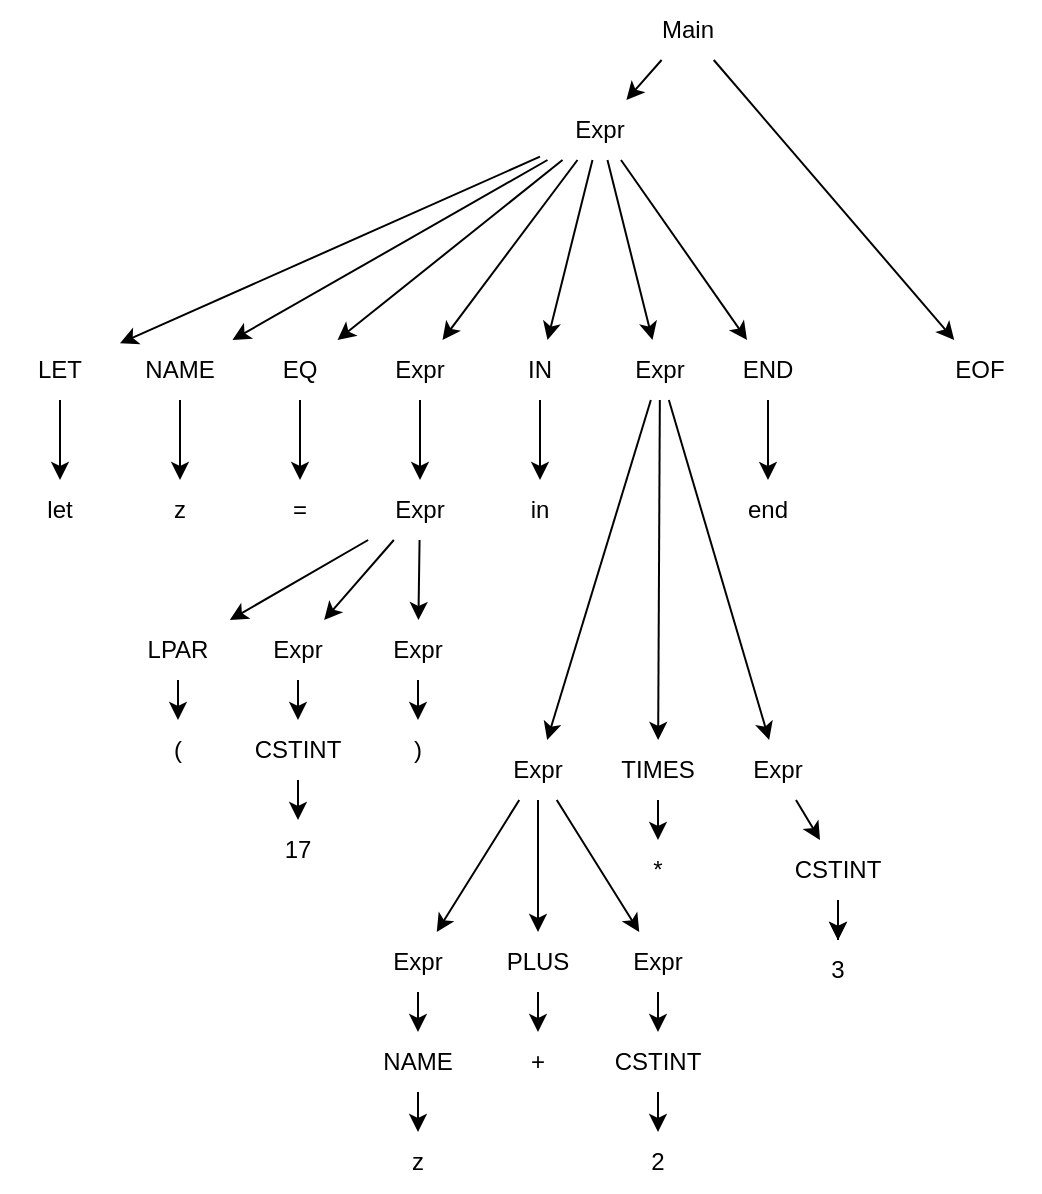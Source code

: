 <mxfile version="18.1.2" type="device"><diagram id="aTSwBltrodthj7S9auIR" name="Page-1"><mxGraphModel dx="1261" dy="699" grid="1" gridSize="10" guides="1" tooltips="1" connect="1" arrows="1" fold="1" page="1" pageScale="1" pageWidth="827" pageHeight="1169" math="0" shadow="0"><root><mxCell id="0"/><mxCell id="1" parent="0"/><mxCell id="fvxdF9xpU6vM3c0ENCSr-1" value="Main" style="text;html=1;strokeColor=none;fillColor=none;align=center;verticalAlign=middle;whiteSpace=wrap;rounded=0;" vertex="1" parent="1"><mxGeometry x="384" y="80" width="60" height="30" as="geometry"/></mxCell><mxCell id="fvxdF9xpU6vM3c0ENCSr-2" value="EOF" style="text;html=1;strokeColor=none;fillColor=none;align=center;verticalAlign=middle;whiteSpace=wrap;rounded=0;" vertex="1" parent="1"><mxGeometry x="530" y="250" width="60" height="30" as="geometry"/></mxCell><mxCell id="fvxdF9xpU6vM3c0ENCSr-3" value="Expr" style="text;html=1;strokeColor=none;fillColor=none;align=center;verticalAlign=middle;whiteSpace=wrap;rounded=0;" vertex="1" parent="1"><mxGeometry x="340" y="130" width="60" height="30" as="geometry"/></mxCell><mxCell id="fvxdF9xpU6vM3c0ENCSr-4" value="" style="endArrow=classic;html=1;rounded=0;" edge="1" parent="1" source="fvxdF9xpU6vM3c0ENCSr-1" target="fvxdF9xpU6vM3c0ENCSr-3"><mxGeometry width="50" height="50" relative="1" as="geometry"><mxPoint x="390" y="300" as="sourcePoint"/><mxPoint x="440" y="250" as="targetPoint"/></mxGeometry></mxCell><mxCell id="fvxdF9xpU6vM3c0ENCSr-6" value="LET" style="text;html=1;strokeColor=none;fillColor=none;align=center;verticalAlign=middle;whiteSpace=wrap;rounded=0;" vertex="1" parent="1"><mxGeometry x="70" y="250" width="60" height="30" as="geometry"/></mxCell><mxCell id="fvxdF9xpU6vM3c0ENCSr-7" value="NAME" style="text;html=1;strokeColor=none;fillColor=none;align=center;verticalAlign=middle;whiteSpace=wrap;rounded=0;" vertex="1" parent="1"><mxGeometry x="130" y="250" width="60" height="30" as="geometry"/></mxCell><mxCell id="fvxdF9xpU6vM3c0ENCSr-8" value="EQ" style="text;html=1;strokeColor=none;fillColor=none;align=center;verticalAlign=middle;whiteSpace=wrap;rounded=0;" vertex="1" parent="1"><mxGeometry x="190" y="250" width="60" height="30" as="geometry"/></mxCell><mxCell id="fvxdF9xpU6vM3c0ENCSr-9" value="Expr" style="text;html=1;strokeColor=none;fillColor=none;align=center;verticalAlign=middle;whiteSpace=wrap;rounded=0;" vertex="1" parent="1"><mxGeometry x="250" y="250" width="60" height="30" as="geometry"/></mxCell><mxCell id="fvxdF9xpU6vM3c0ENCSr-10" value="IN" style="text;html=1;strokeColor=none;fillColor=none;align=center;verticalAlign=middle;whiteSpace=wrap;rounded=0;" vertex="1" parent="1"><mxGeometry x="310" y="250" width="60" height="30" as="geometry"/></mxCell><mxCell id="fvxdF9xpU6vM3c0ENCSr-11" value="Expr" style="text;html=1;strokeColor=none;fillColor=none;align=center;verticalAlign=middle;whiteSpace=wrap;rounded=0;" vertex="1" parent="1"><mxGeometry x="370" y="250" width="60" height="30" as="geometry"/></mxCell><mxCell id="fvxdF9xpU6vM3c0ENCSr-12" value="END" style="text;html=1;strokeColor=none;fillColor=none;align=center;verticalAlign=middle;whiteSpace=wrap;rounded=0;" vertex="1" parent="1"><mxGeometry x="424" y="250" width="60" height="30" as="geometry"/></mxCell><mxCell id="fvxdF9xpU6vM3c0ENCSr-13" value="" style="endArrow=classic;html=1;rounded=0;" edge="1" parent="1" source="fvxdF9xpU6vM3c0ENCSr-3" target="fvxdF9xpU6vM3c0ENCSr-6"><mxGeometry width="50" height="50" relative="1" as="geometry"><mxPoint x="390" y="300" as="sourcePoint"/><mxPoint x="440" y="250" as="targetPoint"/></mxGeometry></mxCell><mxCell id="fvxdF9xpU6vM3c0ENCSr-14" value="" style="endArrow=classic;html=1;rounded=0;" edge="1" parent="1" source="fvxdF9xpU6vM3c0ENCSr-3" target="fvxdF9xpU6vM3c0ENCSr-7"><mxGeometry width="50" height="50" relative="1" as="geometry"><mxPoint x="350" y="170" as="sourcePoint"/><mxPoint x="125" y="260" as="targetPoint"/></mxGeometry></mxCell><mxCell id="fvxdF9xpU6vM3c0ENCSr-15" value="" style="endArrow=classic;html=1;rounded=0;" edge="1" parent="1" source="fvxdF9xpU6vM3c0ENCSr-3" target="fvxdF9xpU6vM3c0ENCSr-8"><mxGeometry width="50" height="50" relative="1" as="geometry"><mxPoint x="365" y="170" as="sourcePoint"/><mxPoint x="185" y="260" as="targetPoint"/></mxGeometry></mxCell><mxCell id="fvxdF9xpU6vM3c0ENCSr-16" value="" style="endArrow=classic;html=1;rounded=0;" edge="1" parent="1" source="fvxdF9xpU6vM3c0ENCSr-3" target="fvxdF9xpU6vM3c0ENCSr-12"><mxGeometry width="50" height="50" relative="1" as="geometry"><mxPoint x="375" y="180" as="sourcePoint"/><mxPoint x="195" y="270" as="targetPoint"/></mxGeometry></mxCell><mxCell id="fvxdF9xpU6vM3c0ENCSr-17" value="" style="endArrow=classic;html=1;rounded=0;" edge="1" parent="1" source="fvxdF9xpU6vM3c0ENCSr-3" target="fvxdF9xpU6vM3c0ENCSr-11"><mxGeometry width="50" height="50" relative="1" as="geometry"><mxPoint x="385" y="190" as="sourcePoint"/><mxPoint x="205" y="280" as="targetPoint"/></mxGeometry></mxCell><mxCell id="fvxdF9xpU6vM3c0ENCSr-18" value="" style="endArrow=classic;html=1;rounded=0;" edge="1" parent="1" source="fvxdF9xpU6vM3c0ENCSr-3" target="fvxdF9xpU6vM3c0ENCSr-10"><mxGeometry width="50" height="50" relative="1" as="geometry"><mxPoint x="395" y="200" as="sourcePoint"/><mxPoint x="215" y="290" as="targetPoint"/></mxGeometry></mxCell><mxCell id="fvxdF9xpU6vM3c0ENCSr-19" value="" style="endArrow=classic;html=1;rounded=0;" edge="1" parent="1" source="fvxdF9xpU6vM3c0ENCSr-3" target="fvxdF9xpU6vM3c0ENCSr-9"><mxGeometry width="50" height="50" relative="1" as="geometry"><mxPoint x="405" y="210" as="sourcePoint"/><mxPoint x="225" y="300" as="targetPoint"/></mxGeometry></mxCell><mxCell id="fvxdF9xpU6vM3c0ENCSr-20" value="TIMES" style="text;html=1;strokeColor=none;fillColor=none;align=center;verticalAlign=middle;whiteSpace=wrap;rounded=0;" vertex="1" parent="1"><mxGeometry x="369" y="450" width="60" height="30" as="geometry"/></mxCell><mxCell id="fvxdF9xpU6vM3c0ENCSr-21" value="Expr" style="text;html=1;strokeColor=none;fillColor=none;align=center;verticalAlign=middle;whiteSpace=wrap;rounded=0;" vertex="1" parent="1"><mxGeometry x="429" y="450" width="60" height="30" as="geometry"/></mxCell><mxCell id="fvxdF9xpU6vM3c0ENCSr-22" value="Expr" style="text;html=1;strokeColor=none;fillColor=none;align=center;verticalAlign=middle;whiteSpace=wrap;rounded=0;" vertex="1" parent="1"><mxGeometry x="309" y="450" width="60" height="30" as="geometry"/></mxCell><mxCell id="fvxdF9xpU6vM3c0ENCSr-23" value="" style="endArrow=classic;html=1;rounded=0;" edge="1" parent="1" source="fvxdF9xpU6vM3c0ENCSr-11" target="fvxdF9xpU6vM3c0ENCSr-20"><mxGeometry width="50" height="50" relative="1" as="geometry"><mxPoint x="395" y="170" as="sourcePoint"/><mxPoint x="410" y="260" as="targetPoint"/></mxGeometry></mxCell><mxCell id="fvxdF9xpU6vM3c0ENCSr-24" value="" style="endArrow=classic;html=1;rounded=0;" edge="1" parent="1" source="fvxdF9xpU6vM3c0ENCSr-11" target="fvxdF9xpU6vM3c0ENCSr-21"><mxGeometry width="50" height="50" relative="1" as="geometry"><mxPoint x="410" y="290" as="sourcePoint"/><mxPoint x="410" y="330" as="targetPoint"/></mxGeometry></mxCell><mxCell id="fvxdF9xpU6vM3c0ENCSr-25" value="" style="endArrow=classic;html=1;rounded=0;" edge="1" parent="1" source="fvxdF9xpU6vM3c0ENCSr-11" target="fvxdF9xpU6vM3c0ENCSr-22"><mxGeometry width="50" height="50" relative="1" as="geometry"><mxPoint x="420" y="300" as="sourcePoint"/><mxPoint x="420" y="340" as="targetPoint"/></mxGeometry></mxCell><mxCell id="fvxdF9xpU6vM3c0ENCSr-50" value="" style="edgeStyle=orthogonalEdgeStyle;rounded=0;orthogonalLoop=1;jettySize=auto;html=1;" edge="1" parent="1" source="fvxdF9xpU6vM3c0ENCSr-26" target="fvxdF9xpU6vM3c0ENCSr-48"><mxGeometry relative="1" as="geometry"/></mxCell><mxCell id="fvxdF9xpU6vM3c0ENCSr-26" value="CSTINT" style="text;html=1;strokeColor=none;fillColor=none;align=center;verticalAlign=middle;whiteSpace=wrap;rounded=0;" vertex="1" parent="1"><mxGeometry x="459" y="500" width="60" height="30" as="geometry"/></mxCell><mxCell id="fvxdF9xpU6vM3c0ENCSr-27" value="" style="endArrow=classic;html=1;rounded=0;" edge="1" parent="1" source="fvxdF9xpU6vM3c0ENCSr-21" target="fvxdF9xpU6vM3c0ENCSr-26"><mxGeometry width="50" height="50" relative="1" as="geometry"><mxPoint x="409" y="420" as="sourcePoint"/><mxPoint x="452.636" y="460" as="targetPoint"/></mxGeometry></mxCell><mxCell id="fvxdF9xpU6vM3c0ENCSr-30" value="*" style="text;html=1;strokeColor=none;fillColor=none;align=center;verticalAlign=middle;whiteSpace=wrap;rounded=0;" vertex="1" parent="1"><mxGeometry x="369" y="500" width="60" height="30" as="geometry"/></mxCell><mxCell id="fvxdF9xpU6vM3c0ENCSr-31" value="PLUS" style="text;html=1;strokeColor=none;fillColor=none;align=center;verticalAlign=middle;whiteSpace=wrap;rounded=0;" vertex="1" parent="1"><mxGeometry x="309" y="546" width="60" height="30" as="geometry"/></mxCell><mxCell id="fvxdF9xpU6vM3c0ENCSr-32" value="" style="endArrow=classic;html=1;rounded=0;" edge="1" parent="1" source="fvxdF9xpU6vM3c0ENCSr-20" target="fvxdF9xpU6vM3c0ENCSr-30"><mxGeometry width="50" height="50" relative="1" as="geometry"><mxPoint x="421.857" y="420" as="sourcePoint"/><mxPoint x="456.143" y="460" as="targetPoint"/></mxGeometry></mxCell><mxCell id="fvxdF9xpU6vM3c0ENCSr-33" value="Expr" style="text;html=1;strokeColor=none;fillColor=none;align=center;verticalAlign=middle;whiteSpace=wrap;rounded=0;" vertex="1" parent="1"><mxGeometry x="369" y="546" width="60" height="30" as="geometry"/></mxCell><mxCell id="fvxdF9xpU6vM3c0ENCSr-34" value="Expr" style="text;html=1;strokeColor=none;fillColor=none;align=center;verticalAlign=middle;whiteSpace=wrap;rounded=0;" vertex="1" parent="1"><mxGeometry x="249" y="546" width="60" height="30" as="geometry"/></mxCell><mxCell id="fvxdF9xpU6vM3c0ENCSr-35" value="" style="endArrow=classic;html=1;rounded=0;" edge="1" parent="1" source="fvxdF9xpU6vM3c0ENCSr-22" target="fvxdF9xpU6vM3c0ENCSr-34"><mxGeometry width="50" height="50" relative="1" as="geometry"><mxPoint x="396.143" y="420" as="sourcePoint"/><mxPoint x="361.857" y="460" as="targetPoint"/></mxGeometry></mxCell><mxCell id="fvxdF9xpU6vM3c0ENCSr-36" value="" style="endArrow=classic;html=1;rounded=0;" edge="1" parent="1" source="fvxdF9xpU6vM3c0ENCSr-22" target="fvxdF9xpU6vM3c0ENCSr-31"><mxGeometry width="50" height="50" relative="1" as="geometry"><mxPoint x="328.375" y="490" as="sourcePoint"/><mxPoint x="259.625" y="540" as="targetPoint"/></mxGeometry></mxCell><mxCell id="fvxdF9xpU6vM3c0ENCSr-37" value="" style="endArrow=classic;html=1;rounded=0;" edge="1" parent="1" source="fvxdF9xpU6vM3c0ENCSr-22" target="fvxdF9xpU6vM3c0ENCSr-33"><mxGeometry width="50" height="50" relative="1" as="geometry"><mxPoint x="339.625" y="490" as="sourcePoint"/><mxPoint x="308.375" y="540" as="targetPoint"/></mxGeometry></mxCell><mxCell id="fvxdF9xpU6vM3c0ENCSr-38" value="CSTINT" style="text;html=1;strokeColor=none;fillColor=none;align=center;verticalAlign=middle;whiteSpace=wrap;rounded=0;" vertex="1" parent="1"><mxGeometry x="369" y="596" width="60" height="30" as="geometry"/></mxCell><mxCell id="fvxdF9xpU6vM3c0ENCSr-39" value="" style="endArrow=classic;html=1;rounded=0;" edge="1" parent="1" target="fvxdF9xpU6vM3c0ENCSr-38" source="fvxdF9xpU6vM3c0ENCSr-33"><mxGeometry width="50" height="50" relative="1" as="geometry"><mxPoint x="378" y="576" as="sourcePoint"/><mxPoint x="362.636" y="556" as="targetPoint"/></mxGeometry></mxCell><mxCell id="fvxdF9xpU6vM3c0ENCSr-40" value="NAME" style="text;html=1;strokeColor=none;fillColor=none;align=center;verticalAlign=middle;whiteSpace=wrap;rounded=0;" vertex="1" parent="1"><mxGeometry x="249" y="596" width="60" height="30" as="geometry"/></mxCell><mxCell id="fvxdF9xpU6vM3c0ENCSr-41" value="" style="endArrow=classic;html=1;rounded=0;" edge="1" parent="1" target="fvxdF9xpU6vM3c0ENCSr-40" source="fvxdF9xpU6vM3c0ENCSr-34"><mxGeometry width="50" height="50" relative="1" as="geometry"><mxPoint x="258" y="576" as="sourcePoint"/><mxPoint x="242.636" y="556" as="targetPoint"/></mxGeometry></mxCell><mxCell id="fvxdF9xpU6vM3c0ENCSr-42" value="+" style="text;html=1;strokeColor=none;fillColor=none;align=center;verticalAlign=middle;whiteSpace=wrap;rounded=0;" vertex="1" parent="1"><mxGeometry x="309" y="596" width="60" height="30" as="geometry"/></mxCell><mxCell id="fvxdF9xpU6vM3c0ENCSr-43" value="" style="endArrow=classic;html=1;rounded=0;" edge="1" parent="1" target="fvxdF9xpU6vM3c0ENCSr-42" source="fvxdF9xpU6vM3c0ENCSr-31"><mxGeometry width="50" height="50" relative="1" as="geometry"><mxPoint x="318" y="576" as="sourcePoint"/><mxPoint x="302.636" y="556" as="targetPoint"/></mxGeometry></mxCell><mxCell id="fvxdF9xpU6vM3c0ENCSr-44" value="2" style="text;html=1;strokeColor=none;fillColor=none;align=center;verticalAlign=middle;whiteSpace=wrap;rounded=0;" vertex="1" parent="1"><mxGeometry x="369" y="646" width="60" height="30" as="geometry"/></mxCell><mxCell id="fvxdF9xpU6vM3c0ENCSr-45" value="" style="endArrow=classic;html=1;rounded=0;" edge="1" parent="1" target="fvxdF9xpU6vM3c0ENCSr-44" source="fvxdF9xpU6vM3c0ENCSr-38"><mxGeometry width="50" height="50" relative="1" as="geometry"><mxPoint x="399" y="626.0" as="sourcePoint"/><mxPoint x="362.636" y="606" as="targetPoint"/></mxGeometry></mxCell><mxCell id="fvxdF9xpU6vM3c0ENCSr-46" value="z" style="text;html=1;strokeColor=none;fillColor=none;align=center;verticalAlign=middle;whiteSpace=wrap;rounded=0;" vertex="1" parent="1"><mxGeometry x="249" y="646" width="60" height="30" as="geometry"/></mxCell><mxCell id="fvxdF9xpU6vM3c0ENCSr-47" value="" style="endArrow=classic;html=1;rounded=0;" edge="1" parent="1" target="fvxdF9xpU6vM3c0ENCSr-46" source="fvxdF9xpU6vM3c0ENCSr-40"><mxGeometry width="50" height="50" relative="1" as="geometry"><mxPoint x="279" y="626.0" as="sourcePoint"/><mxPoint x="242.636" y="606" as="targetPoint"/></mxGeometry></mxCell><mxCell id="fvxdF9xpU6vM3c0ENCSr-48" value="3" style="text;html=1;strokeColor=none;fillColor=none;align=center;verticalAlign=middle;whiteSpace=wrap;rounded=0;" vertex="1" parent="1"><mxGeometry x="459" y="550" width="60" height="30" as="geometry"/></mxCell><mxCell id="fvxdF9xpU6vM3c0ENCSr-49" value="" style="endArrow=classic;html=1;rounded=0;" edge="1" parent="1" target="fvxdF9xpU6vM3c0ENCSr-48" source="fvxdF9xpU6vM3c0ENCSr-26"><mxGeometry width="50" height="50" relative="1" as="geometry"><mxPoint x="489" y="530.0" as="sourcePoint"/><mxPoint x="452.636" y="510" as="targetPoint"/></mxGeometry></mxCell><mxCell id="fvxdF9xpU6vM3c0ENCSr-51" value="Expr" style="text;html=1;strokeColor=none;fillColor=none;align=center;verticalAlign=middle;whiteSpace=wrap;rounded=0;" vertex="1" parent="1"><mxGeometry x="250" y="320" width="60" height="30" as="geometry"/></mxCell><mxCell id="fvxdF9xpU6vM3c0ENCSr-52" value="" style="endArrow=classic;html=1;rounded=0;" edge="1" parent="1" source="fvxdF9xpU6vM3c0ENCSr-9" target="fvxdF9xpU6vM3c0ENCSr-51"><mxGeometry width="50" height="50" relative="1" as="geometry"><mxPoint x="329.375" y="360" as="sourcePoint"/><mxPoint x="260.625" y="410" as="targetPoint"/></mxGeometry></mxCell><mxCell id="fvxdF9xpU6vM3c0ENCSr-53" value="Expr" style="text;html=1;strokeColor=none;fillColor=none;align=center;verticalAlign=middle;whiteSpace=wrap;rounded=0;" vertex="1" parent="1"><mxGeometry x="189" y="390" width="60" height="30" as="geometry"/></mxCell><mxCell id="fvxdF9xpU6vM3c0ENCSr-54" value="Expr" style="text;html=1;strokeColor=none;fillColor=none;align=center;verticalAlign=middle;whiteSpace=wrap;rounded=0;" vertex="1" parent="1"><mxGeometry x="249" y="390" width="60" height="30" as="geometry"/></mxCell><mxCell id="fvxdF9xpU6vM3c0ENCSr-55" value="LPAR" style="text;html=1;strokeColor=none;fillColor=none;align=center;verticalAlign=middle;whiteSpace=wrap;rounded=0;" vertex="1" parent="1"><mxGeometry x="129" y="390" width="60" height="30" as="geometry"/></mxCell><mxCell id="fvxdF9xpU6vM3c0ENCSr-56" value="" style="endArrow=classic;html=1;rounded=0;" edge="1" parent="1" target="fvxdF9xpU6vM3c0ENCSr-53" source="fvxdF9xpU6vM3c0ENCSr-51"><mxGeometry width="50" height="50" relative="1" as="geometry"><mxPoint x="280" y="350" as="sourcePoint"/><mxPoint x="290" y="330" as="targetPoint"/></mxGeometry></mxCell><mxCell id="fvxdF9xpU6vM3c0ENCSr-57" value="" style="endArrow=classic;html=1;rounded=0;" edge="1" parent="1" target="fvxdF9xpU6vM3c0ENCSr-54" source="fvxdF9xpU6vM3c0ENCSr-51"><mxGeometry width="50" height="50" relative="1" as="geometry"><mxPoint x="292.857" y="350" as="sourcePoint"/><mxPoint x="290" y="400" as="targetPoint"/></mxGeometry></mxCell><mxCell id="fvxdF9xpU6vM3c0ENCSr-58" value="" style="endArrow=classic;html=1;rounded=0;" edge="1" parent="1" target="fvxdF9xpU6vM3c0ENCSr-55" source="fvxdF9xpU6vM3c0ENCSr-51"><mxGeometry width="50" height="50" relative="1" as="geometry"><mxPoint x="267.143" y="350" as="sourcePoint"/><mxPoint x="300" y="410" as="targetPoint"/></mxGeometry></mxCell><mxCell id="fvxdF9xpU6vM3c0ENCSr-62" value=")" style="text;html=1;strokeColor=none;fillColor=none;align=center;verticalAlign=middle;whiteSpace=wrap;rounded=0;" vertex="1" parent="1"><mxGeometry x="249" y="440" width="60" height="30" as="geometry"/></mxCell><mxCell id="fvxdF9xpU6vM3c0ENCSr-63" value="" style="endArrow=classic;html=1;rounded=0;" edge="1" parent="1" target="fvxdF9xpU6vM3c0ENCSr-62" source="fvxdF9xpU6vM3c0ENCSr-54"><mxGeometry width="50" height="50" relative="1" as="geometry"><mxPoint x="279" y="420" as="sourcePoint"/><mxPoint x="242.636" y="400" as="targetPoint"/></mxGeometry></mxCell><mxCell id="fvxdF9xpU6vM3c0ENCSr-64" value="(" style="text;html=1;strokeColor=none;fillColor=none;align=center;verticalAlign=middle;whiteSpace=wrap;rounded=0;" vertex="1" parent="1"><mxGeometry x="129" y="440" width="60" height="30" as="geometry"/></mxCell><mxCell id="fvxdF9xpU6vM3c0ENCSr-65" value="" style="endArrow=classic;html=1;rounded=0;" edge="1" parent="1" target="fvxdF9xpU6vM3c0ENCSr-64" source="fvxdF9xpU6vM3c0ENCSr-55"><mxGeometry width="50" height="50" relative="1" as="geometry"><mxPoint x="159" y="420" as="sourcePoint"/><mxPoint x="122.636" y="400" as="targetPoint"/></mxGeometry></mxCell><mxCell id="fvxdF9xpU6vM3c0ENCSr-66" value="CSTINT" style="text;html=1;strokeColor=none;fillColor=none;align=center;verticalAlign=middle;whiteSpace=wrap;rounded=0;" vertex="1" parent="1"><mxGeometry x="189" y="440" width="60" height="30" as="geometry"/></mxCell><mxCell id="fvxdF9xpU6vM3c0ENCSr-67" value="" style="endArrow=classic;html=1;rounded=0;" edge="1" parent="1" target="fvxdF9xpU6vM3c0ENCSr-66" source="fvxdF9xpU6vM3c0ENCSr-53"><mxGeometry width="50" height="50" relative="1" as="geometry"><mxPoint x="219" y="420" as="sourcePoint"/><mxPoint x="182.636" y="400" as="targetPoint"/></mxGeometry></mxCell><mxCell id="fvxdF9xpU6vM3c0ENCSr-69" value="17" style="text;html=1;strokeColor=none;fillColor=none;align=center;verticalAlign=middle;whiteSpace=wrap;rounded=0;" vertex="1" parent="1"><mxGeometry x="189" y="490" width="60" height="30" as="geometry"/></mxCell><mxCell id="fvxdF9xpU6vM3c0ENCSr-70" value="" style="endArrow=classic;html=1;rounded=0;" edge="1" parent="1" target="fvxdF9xpU6vM3c0ENCSr-69" source="fvxdF9xpU6vM3c0ENCSr-66"><mxGeometry width="50" height="50" relative="1" as="geometry"><mxPoint x="219" y="470" as="sourcePoint"/><mxPoint x="182.636" y="450" as="targetPoint"/></mxGeometry></mxCell><mxCell id="fvxdF9xpU6vM3c0ENCSr-71" value="z" style="text;html=1;strokeColor=none;fillColor=none;align=center;verticalAlign=middle;whiteSpace=wrap;rounded=0;" vertex="1" parent="1"><mxGeometry x="130" y="320" width="60" height="30" as="geometry"/></mxCell><mxCell id="fvxdF9xpU6vM3c0ENCSr-72" value="" style="endArrow=classic;html=1;rounded=0;" edge="1" parent="1" target="fvxdF9xpU6vM3c0ENCSr-71" source="fvxdF9xpU6vM3c0ENCSr-7"><mxGeometry width="50" height="50" relative="1" as="geometry"><mxPoint x="155" y="280" as="sourcePoint"/><mxPoint x="150.625" y="410" as="targetPoint"/></mxGeometry></mxCell><mxCell id="fvxdF9xpU6vM3c0ENCSr-73" value="let" style="text;html=1;strokeColor=none;fillColor=none;align=center;verticalAlign=middle;whiteSpace=wrap;rounded=0;" vertex="1" parent="1"><mxGeometry x="70" y="320" width="60" height="30" as="geometry"/></mxCell><mxCell id="fvxdF9xpU6vM3c0ENCSr-74" value="" style="endArrow=classic;html=1;rounded=0;" edge="1" parent="1" target="fvxdF9xpU6vM3c0ENCSr-73" source="fvxdF9xpU6vM3c0ENCSr-6"><mxGeometry width="50" height="50" relative="1" as="geometry"><mxPoint x="97.143" y="280" as="sourcePoint"/><mxPoint x="100.625" y="410" as="targetPoint"/></mxGeometry></mxCell><mxCell id="fvxdF9xpU6vM3c0ENCSr-75" value="=" style="text;html=1;strokeColor=none;fillColor=none;align=center;verticalAlign=middle;whiteSpace=wrap;rounded=0;" vertex="1" parent="1"><mxGeometry x="190" y="320" width="60" height="30" as="geometry"/></mxCell><mxCell id="fvxdF9xpU6vM3c0ENCSr-76" value="" style="endArrow=classic;html=1;rounded=0;" edge="1" parent="1" target="fvxdF9xpU6vM3c0ENCSr-75"><mxGeometry width="50" height="50" relative="1" as="geometry"><mxPoint x="220" y="280" as="sourcePoint"/><mxPoint x="210.625" y="410" as="targetPoint"/></mxGeometry></mxCell><mxCell id="fvxdF9xpU6vM3c0ENCSr-77" value="in" style="text;html=1;strokeColor=none;fillColor=none;align=center;verticalAlign=middle;whiteSpace=wrap;rounded=0;" vertex="1" parent="1"><mxGeometry x="310" y="320" width="60" height="30" as="geometry"/></mxCell><mxCell id="fvxdF9xpU6vM3c0ENCSr-78" value="" style="endArrow=classic;html=1;rounded=0;" edge="1" parent="1" target="fvxdF9xpU6vM3c0ENCSr-77"><mxGeometry width="50" height="50" relative="1" as="geometry"><mxPoint x="340" y="280" as="sourcePoint"/><mxPoint x="330.625" y="410" as="targetPoint"/></mxGeometry></mxCell><mxCell id="fvxdF9xpU6vM3c0ENCSr-79" value="end" style="text;html=1;strokeColor=none;fillColor=none;align=center;verticalAlign=middle;whiteSpace=wrap;rounded=0;" vertex="1" parent="1"><mxGeometry x="424" y="320" width="60" height="30" as="geometry"/></mxCell><mxCell id="fvxdF9xpU6vM3c0ENCSr-80" value="" style="endArrow=classic;html=1;rounded=0;" edge="1" parent="1" target="fvxdF9xpU6vM3c0ENCSr-79"><mxGeometry width="50" height="50" relative="1" as="geometry"><mxPoint x="454" y="280" as="sourcePoint"/><mxPoint x="444.625" y="410" as="targetPoint"/></mxGeometry></mxCell><mxCell id="fvxdF9xpU6vM3c0ENCSr-81" value="" style="endArrow=classic;html=1;rounded=0;" edge="1" parent="1" source="fvxdF9xpU6vM3c0ENCSr-1" target="fvxdF9xpU6vM3c0ENCSr-2"><mxGeometry width="50" height="50" relative="1" as="geometry"><mxPoint x="390.5" y="170" as="sourcePoint"/><mxPoint x="453.5" y="260" as="targetPoint"/></mxGeometry></mxCell></root></mxGraphModel></diagram></mxfile>